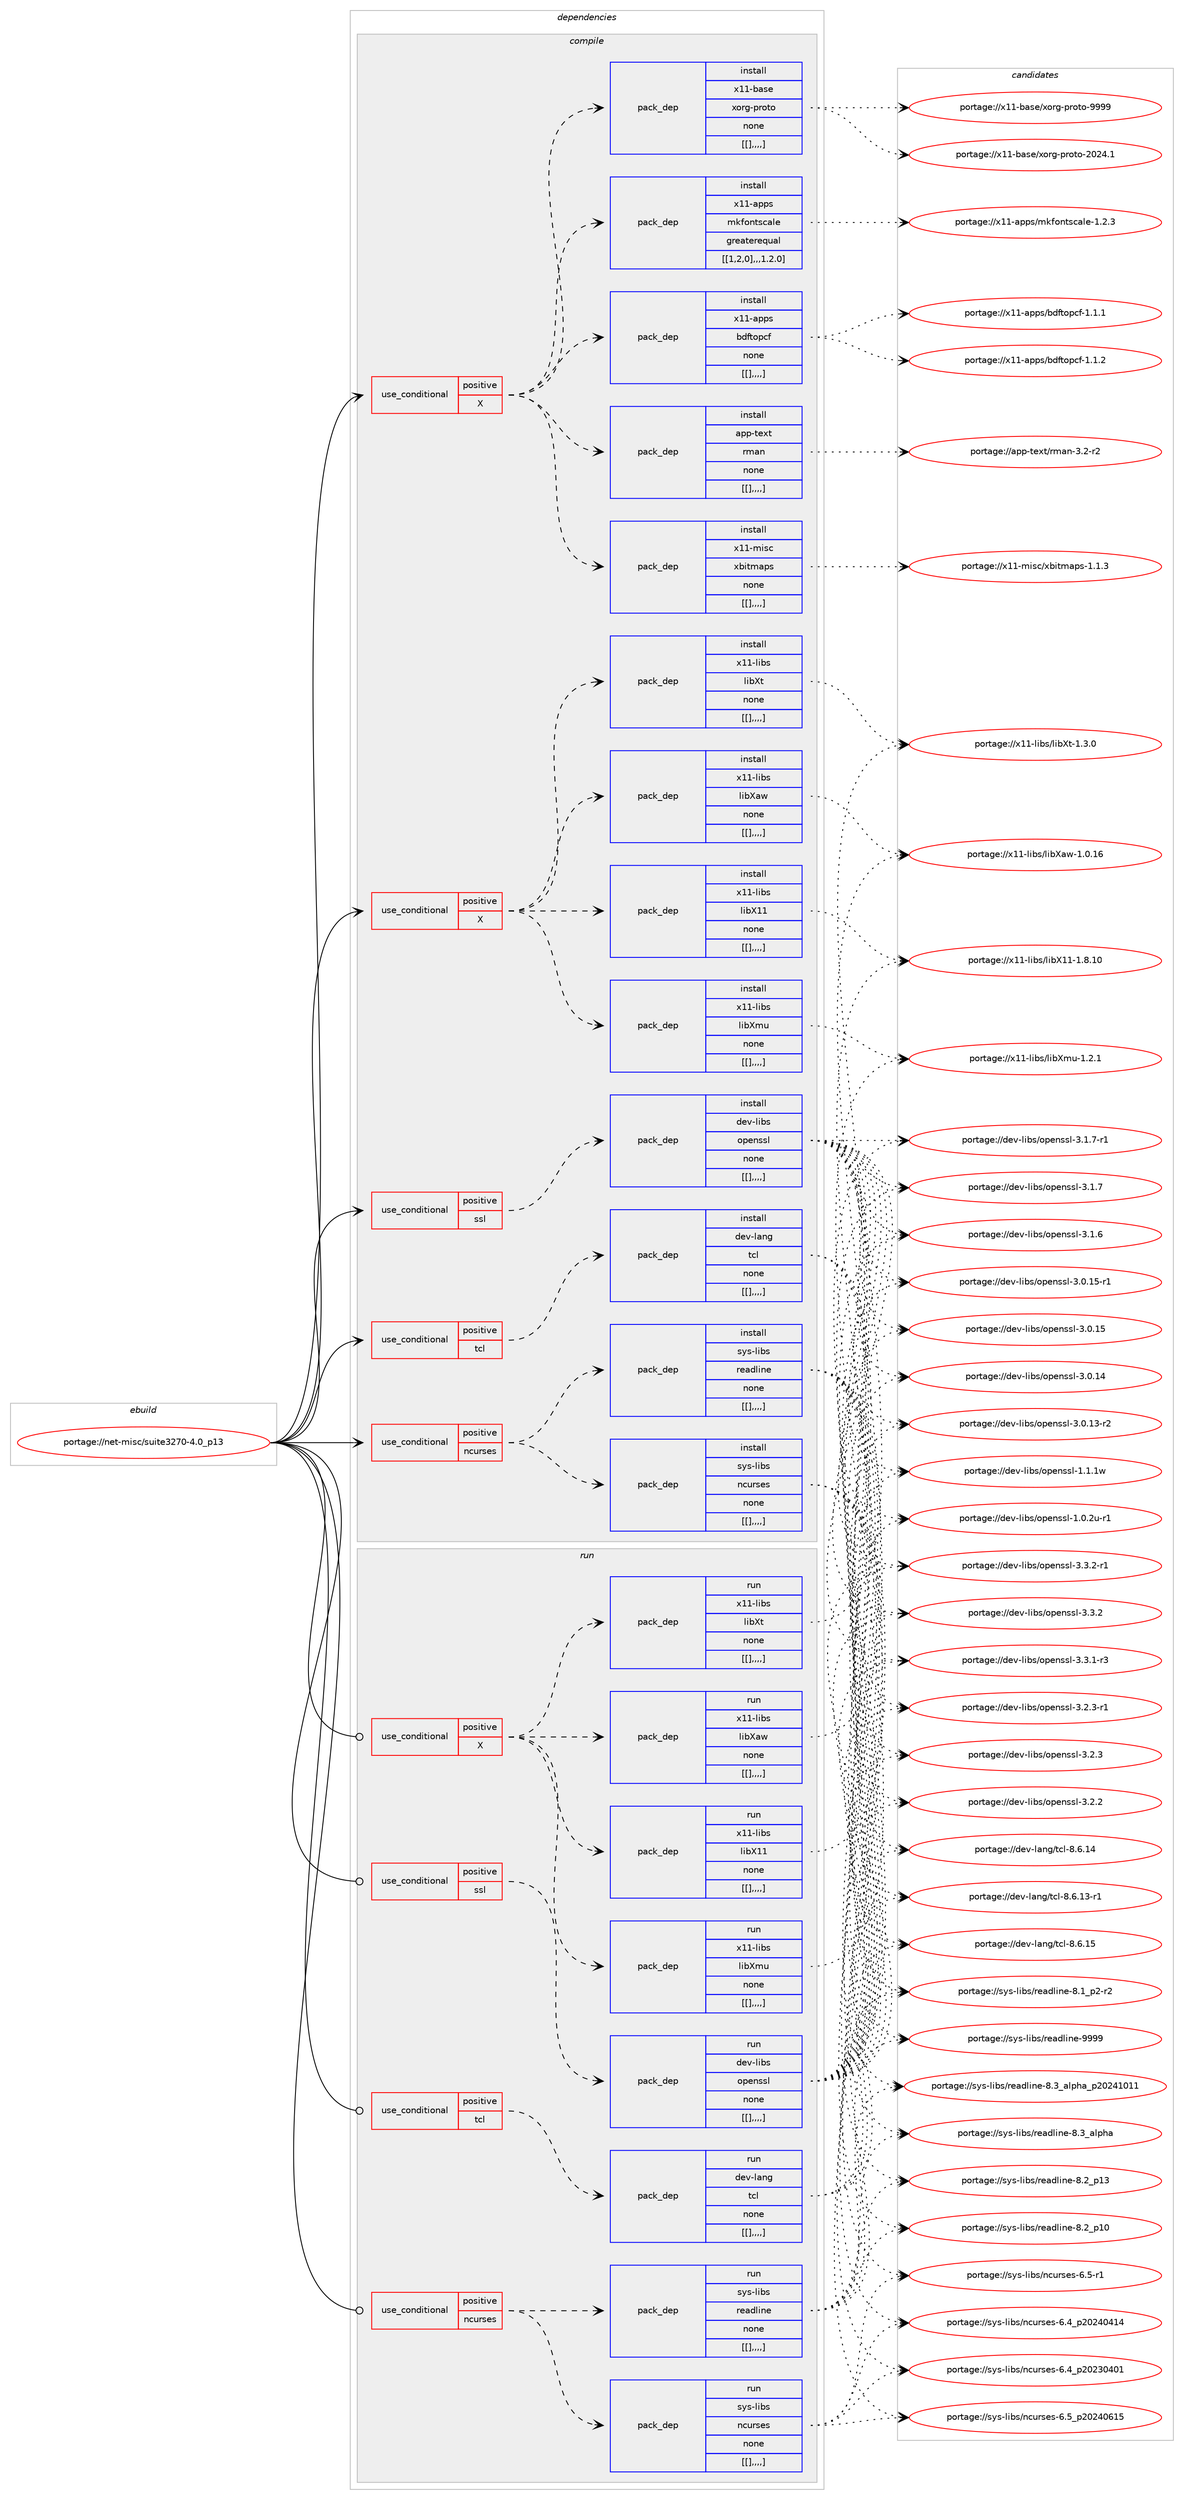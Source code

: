 digraph prolog {

# *************
# Graph options
# *************

newrank=true;
concentrate=true;
compound=true;
graph [rankdir=LR,fontname=Helvetica,fontsize=10,ranksep=1.5];#, ranksep=2.5, nodesep=0.2];
edge  [arrowhead=vee];
node  [fontname=Helvetica,fontsize=10];

# **********
# The ebuild
# **********

subgraph cluster_leftcol {
color=gray;
label=<<i>ebuild</i>>;
id [label="portage://net-misc/suite3270-4.0_p13", color=red, width=4, href="../net-misc/suite3270-4.0_p13.svg"];
}

# ****************
# The dependencies
# ****************

subgraph cluster_midcol {
color=gray;
label=<<i>dependencies</i>>;
subgraph cluster_compile {
fillcolor="#eeeeee";
style=filled;
label=<<i>compile</i>>;
subgraph cond90 {
dependency383 [label=<<TABLE BORDER="0" CELLBORDER="1" CELLSPACING="0" CELLPADDING="4"><TR><TD ROWSPAN="3" CELLPADDING="10">use_conditional</TD></TR><TR><TD>positive</TD></TR><TR><TD>X</TD></TR></TABLE>>, shape=none, color=red];
subgraph pack291 {
dependency385 [label=<<TABLE BORDER="0" CELLBORDER="1" CELLSPACING="0" CELLPADDING="4" WIDTH="220"><TR><TD ROWSPAN="6" CELLPADDING="30">pack_dep</TD></TR><TR><TD WIDTH="110">install</TD></TR><TR><TD>x11-base</TD></TR><TR><TD>xorg-proto</TD></TR><TR><TD>none</TD></TR><TR><TD>[[],,,,]</TD></TR></TABLE>>, shape=none, color=blue];
}
dependency383:e -> dependency385:w [weight=20,style="dashed",arrowhead="vee"];
subgraph pack292 {
dependency386 [label=<<TABLE BORDER="0" CELLBORDER="1" CELLSPACING="0" CELLPADDING="4" WIDTH="220"><TR><TD ROWSPAN="6" CELLPADDING="30">pack_dep</TD></TR><TR><TD WIDTH="110">install</TD></TR><TR><TD>x11-misc</TD></TR><TR><TD>xbitmaps</TD></TR><TR><TD>none</TD></TR><TR><TD>[[],,,,]</TD></TR></TABLE>>, shape=none, color=blue];
}
dependency383:e -> dependency386:w [weight=20,style="dashed",arrowhead="vee"];
subgraph pack295 {
dependency390 [label=<<TABLE BORDER="0" CELLBORDER="1" CELLSPACING="0" CELLPADDING="4" WIDTH="220"><TR><TD ROWSPAN="6" CELLPADDING="30">pack_dep</TD></TR><TR><TD WIDTH="110">install</TD></TR><TR><TD>app-text</TD></TR><TR><TD>rman</TD></TR><TR><TD>none</TD></TR><TR><TD>[[],,,,]</TD></TR></TABLE>>, shape=none, color=blue];
}
dependency383:e -> dependency390:w [weight=20,style="dashed",arrowhead="vee"];
subgraph pack299 {
dependency393 [label=<<TABLE BORDER="0" CELLBORDER="1" CELLSPACING="0" CELLPADDING="4" WIDTH="220"><TR><TD ROWSPAN="6" CELLPADDING="30">pack_dep</TD></TR><TR><TD WIDTH="110">install</TD></TR><TR><TD>x11-apps</TD></TR><TR><TD>mkfontscale</TD></TR><TR><TD>greaterequal</TD></TR><TR><TD>[[1,2,0],,,1.2.0]</TD></TR></TABLE>>, shape=none, color=blue];
}
dependency383:e -> dependency393:w [weight=20,style="dashed",arrowhead="vee"];
subgraph pack301 {
dependency395 [label=<<TABLE BORDER="0" CELLBORDER="1" CELLSPACING="0" CELLPADDING="4" WIDTH="220"><TR><TD ROWSPAN="6" CELLPADDING="30">pack_dep</TD></TR><TR><TD WIDTH="110">install</TD></TR><TR><TD>x11-apps</TD></TR><TR><TD>bdftopcf</TD></TR><TR><TD>none</TD></TR><TR><TD>[[],,,,]</TD></TR></TABLE>>, shape=none, color=blue];
}
dependency383:e -> dependency395:w [weight=20,style="dashed",arrowhead="vee"];
}
id:e -> dependency383:w [weight=20,style="solid",arrowhead="vee"];
subgraph cond91 {
dependency396 [label=<<TABLE BORDER="0" CELLBORDER="1" CELLSPACING="0" CELLPADDING="4"><TR><TD ROWSPAN="3" CELLPADDING="10">use_conditional</TD></TR><TR><TD>positive</TD></TR><TR><TD>X</TD></TR></TABLE>>, shape=none, color=red];
subgraph pack303 {
dependency398 [label=<<TABLE BORDER="0" CELLBORDER="1" CELLSPACING="0" CELLPADDING="4" WIDTH="220"><TR><TD ROWSPAN="6" CELLPADDING="30">pack_dep</TD></TR><TR><TD WIDTH="110">install</TD></TR><TR><TD>x11-libs</TD></TR><TR><TD>libX11</TD></TR><TR><TD>none</TD></TR><TR><TD>[[],,,,]</TD></TR></TABLE>>, shape=none, color=blue];
}
dependency396:e -> dependency398:w [weight=20,style="dashed",arrowhead="vee"];
subgraph pack304 {
dependency400 [label=<<TABLE BORDER="0" CELLBORDER="1" CELLSPACING="0" CELLPADDING="4" WIDTH="220"><TR><TD ROWSPAN="6" CELLPADDING="30">pack_dep</TD></TR><TR><TD WIDTH="110">install</TD></TR><TR><TD>x11-libs</TD></TR><TR><TD>libXaw</TD></TR><TR><TD>none</TD></TR><TR><TD>[[],,,,]</TD></TR></TABLE>>, shape=none, color=blue];
}
dependency396:e -> dependency400:w [weight=20,style="dashed",arrowhead="vee"];
subgraph pack308 {
dependency403 [label=<<TABLE BORDER="0" CELLBORDER="1" CELLSPACING="0" CELLPADDING="4" WIDTH="220"><TR><TD ROWSPAN="6" CELLPADDING="30">pack_dep</TD></TR><TR><TD WIDTH="110">install</TD></TR><TR><TD>x11-libs</TD></TR><TR><TD>libXmu</TD></TR><TR><TD>none</TD></TR><TR><TD>[[],,,,]</TD></TR></TABLE>>, shape=none, color=blue];
}
dependency396:e -> dependency403:w [weight=20,style="dashed",arrowhead="vee"];
subgraph pack310 {
dependency406 [label=<<TABLE BORDER="0" CELLBORDER="1" CELLSPACING="0" CELLPADDING="4" WIDTH="220"><TR><TD ROWSPAN="6" CELLPADDING="30">pack_dep</TD></TR><TR><TD WIDTH="110">install</TD></TR><TR><TD>x11-libs</TD></TR><TR><TD>libXt</TD></TR><TR><TD>none</TD></TR><TR><TD>[[],,,,]</TD></TR></TABLE>>, shape=none, color=blue];
}
dependency396:e -> dependency406:w [weight=20,style="dashed",arrowhead="vee"];
}
id:e -> dependency396:w [weight=20,style="solid",arrowhead="vee"];
subgraph cond93 {
dependency410 [label=<<TABLE BORDER="0" CELLBORDER="1" CELLSPACING="0" CELLPADDING="4"><TR><TD ROWSPAN="3" CELLPADDING="10">use_conditional</TD></TR><TR><TD>positive</TD></TR><TR><TD>ncurses</TD></TR></TABLE>>, shape=none, color=red];
subgraph pack316 {
dependency413 [label=<<TABLE BORDER="0" CELLBORDER="1" CELLSPACING="0" CELLPADDING="4" WIDTH="220"><TR><TD ROWSPAN="6" CELLPADDING="30">pack_dep</TD></TR><TR><TD WIDTH="110">install</TD></TR><TR><TD>sys-libs</TD></TR><TR><TD>ncurses</TD></TR><TR><TD>none</TD></TR><TR><TD>[[],,,,]</TD></TR></TABLE>>, shape=none, color=blue];
}
dependency410:e -> dependency413:w [weight=20,style="dashed",arrowhead="vee"];
subgraph pack319 {
dependency416 [label=<<TABLE BORDER="0" CELLBORDER="1" CELLSPACING="0" CELLPADDING="4" WIDTH="220"><TR><TD ROWSPAN="6" CELLPADDING="30">pack_dep</TD></TR><TR><TD WIDTH="110">install</TD></TR><TR><TD>sys-libs</TD></TR><TR><TD>readline</TD></TR><TR><TD>none</TD></TR><TR><TD>[[],,,,]</TD></TR></TABLE>>, shape=none, color=blue];
}
dependency410:e -> dependency416:w [weight=20,style="dashed",arrowhead="vee"];
}
id:e -> dependency410:w [weight=20,style="solid",arrowhead="vee"];
subgraph cond95 {
dependency421 [label=<<TABLE BORDER="0" CELLBORDER="1" CELLSPACING="0" CELLPADDING="4"><TR><TD ROWSPAN="3" CELLPADDING="10">use_conditional</TD></TR><TR><TD>positive</TD></TR><TR><TD>ssl</TD></TR></TABLE>>, shape=none, color=red];
subgraph pack324 {
dependency424 [label=<<TABLE BORDER="0" CELLBORDER="1" CELLSPACING="0" CELLPADDING="4" WIDTH="220"><TR><TD ROWSPAN="6" CELLPADDING="30">pack_dep</TD></TR><TR><TD WIDTH="110">install</TD></TR><TR><TD>dev-libs</TD></TR><TR><TD>openssl</TD></TR><TR><TD>none</TD></TR><TR><TD>[[],,,,]</TD></TR></TABLE>>, shape=none, color=blue];
}
dependency421:e -> dependency424:w [weight=20,style="dashed",arrowhead="vee"];
}
id:e -> dependency421:w [weight=20,style="solid",arrowhead="vee"];
subgraph cond96 {
dependency431 [label=<<TABLE BORDER="0" CELLBORDER="1" CELLSPACING="0" CELLPADDING="4"><TR><TD ROWSPAN="3" CELLPADDING="10">use_conditional</TD></TR><TR><TD>positive</TD></TR><TR><TD>tcl</TD></TR></TABLE>>, shape=none, color=red];
subgraph pack332 {
dependency433 [label=<<TABLE BORDER="0" CELLBORDER="1" CELLSPACING="0" CELLPADDING="4" WIDTH="220"><TR><TD ROWSPAN="6" CELLPADDING="30">pack_dep</TD></TR><TR><TD WIDTH="110">install</TD></TR><TR><TD>dev-lang</TD></TR><TR><TD>tcl</TD></TR><TR><TD>none</TD></TR><TR><TD>[[],,,,]</TD></TR></TABLE>>, shape=none, color=blue];
}
dependency431:e -> dependency433:w [weight=20,style="dashed",arrowhead="vee"];
}
id:e -> dependency431:w [weight=20,style="solid",arrowhead="vee"];
}
subgraph cluster_compileandrun {
fillcolor="#eeeeee";
style=filled;
label=<<i>compile and run</i>>;
}
subgraph cluster_run {
fillcolor="#eeeeee";
style=filled;
label=<<i>run</i>>;
subgraph cond97 {
dependency438 [label=<<TABLE BORDER="0" CELLBORDER="1" CELLSPACING="0" CELLPADDING="4"><TR><TD ROWSPAN="3" CELLPADDING="10">use_conditional</TD></TR><TR><TD>positive</TD></TR><TR><TD>X</TD></TR></TABLE>>, shape=none, color=red];
subgraph pack338 {
dependency440 [label=<<TABLE BORDER="0" CELLBORDER="1" CELLSPACING="0" CELLPADDING="4" WIDTH="220"><TR><TD ROWSPAN="6" CELLPADDING="30">pack_dep</TD></TR><TR><TD WIDTH="110">run</TD></TR><TR><TD>x11-libs</TD></TR><TR><TD>libX11</TD></TR><TR><TD>none</TD></TR><TR><TD>[[],,,,]</TD></TR></TABLE>>, shape=none, color=blue];
}
dependency438:e -> dependency440:w [weight=20,style="dashed",arrowhead="vee"];
subgraph pack342 {
dependency444 [label=<<TABLE BORDER="0" CELLBORDER="1" CELLSPACING="0" CELLPADDING="4" WIDTH="220"><TR><TD ROWSPAN="6" CELLPADDING="30">pack_dep</TD></TR><TR><TD WIDTH="110">run</TD></TR><TR><TD>x11-libs</TD></TR><TR><TD>libXaw</TD></TR><TR><TD>none</TD></TR><TR><TD>[[],,,,]</TD></TR></TABLE>>, shape=none, color=blue];
}
dependency438:e -> dependency444:w [weight=20,style="dashed",arrowhead="vee"];
subgraph pack345 {
dependency447 [label=<<TABLE BORDER="0" CELLBORDER="1" CELLSPACING="0" CELLPADDING="4" WIDTH="220"><TR><TD ROWSPAN="6" CELLPADDING="30">pack_dep</TD></TR><TR><TD WIDTH="110">run</TD></TR><TR><TD>x11-libs</TD></TR><TR><TD>libXmu</TD></TR><TR><TD>none</TD></TR><TR><TD>[[],,,,]</TD></TR></TABLE>>, shape=none, color=blue];
}
dependency438:e -> dependency447:w [weight=20,style="dashed",arrowhead="vee"];
subgraph pack350 {
dependency452 [label=<<TABLE BORDER="0" CELLBORDER="1" CELLSPACING="0" CELLPADDING="4" WIDTH="220"><TR><TD ROWSPAN="6" CELLPADDING="30">pack_dep</TD></TR><TR><TD WIDTH="110">run</TD></TR><TR><TD>x11-libs</TD></TR><TR><TD>libXt</TD></TR><TR><TD>none</TD></TR><TR><TD>[[],,,,]</TD></TR></TABLE>>, shape=none, color=blue];
}
dependency438:e -> dependency452:w [weight=20,style="dashed",arrowhead="vee"];
}
id:e -> dependency438:w [weight=20,style="solid",arrowhead="odot"];
subgraph cond98 {
dependency456 [label=<<TABLE BORDER="0" CELLBORDER="1" CELLSPACING="0" CELLPADDING="4"><TR><TD ROWSPAN="3" CELLPADDING="10">use_conditional</TD></TR><TR><TD>positive</TD></TR><TR><TD>ncurses</TD></TR></TABLE>>, shape=none, color=red];
subgraph pack355 {
dependency458 [label=<<TABLE BORDER="0" CELLBORDER="1" CELLSPACING="0" CELLPADDING="4" WIDTH="220"><TR><TD ROWSPAN="6" CELLPADDING="30">pack_dep</TD></TR><TR><TD WIDTH="110">run</TD></TR><TR><TD>sys-libs</TD></TR><TR><TD>ncurses</TD></TR><TR><TD>none</TD></TR><TR><TD>[[],,,,]</TD></TR></TABLE>>, shape=none, color=blue];
}
dependency456:e -> dependency458:w [weight=20,style="dashed",arrowhead="vee"];
subgraph pack356 {
dependency459 [label=<<TABLE BORDER="0" CELLBORDER="1" CELLSPACING="0" CELLPADDING="4" WIDTH="220"><TR><TD ROWSPAN="6" CELLPADDING="30">pack_dep</TD></TR><TR><TD WIDTH="110">run</TD></TR><TR><TD>sys-libs</TD></TR><TR><TD>readline</TD></TR><TR><TD>none</TD></TR><TR><TD>[[],,,,]</TD></TR></TABLE>>, shape=none, color=blue];
}
dependency456:e -> dependency459:w [weight=20,style="dashed",arrowhead="vee"];
}
id:e -> dependency456:w [weight=20,style="solid",arrowhead="odot"];
subgraph cond99 {
dependency462 [label=<<TABLE BORDER="0" CELLBORDER="1" CELLSPACING="0" CELLPADDING="4"><TR><TD ROWSPAN="3" CELLPADDING="10">use_conditional</TD></TR><TR><TD>positive</TD></TR><TR><TD>ssl</TD></TR></TABLE>>, shape=none, color=red];
subgraph pack361 {
dependency465 [label=<<TABLE BORDER="0" CELLBORDER="1" CELLSPACING="0" CELLPADDING="4" WIDTH="220"><TR><TD ROWSPAN="6" CELLPADDING="30">pack_dep</TD></TR><TR><TD WIDTH="110">run</TD></TR><TR><TD>dev-libs</TD></TR><TR><TD>openssl</TD></TR><TR><TD>none</TD></TR><TR><TD>[[],,,,]</TD></TR></TABLE>>, shape=none, color=blue];
}
dependency462:e -> dependency465:w [weight=20,style="dashed",arrowhead="vee"];
}
id:e -> dependency462:w [weight=20,style="solid",arrowhead="odot"];
subgraph cond100 {
dependency468 [label=<<TABLE BORDER="0" CELLBORDER="1" CELLSPACING="0" CELLPADDING="4"><TR><TD ROWSPAN="3" CELLPADDING="10">use_conditional</TD></TR><TR><TD>positive</TD></TR><TR><TD>tcl</TD></TR></TABLE>>, shape=none, color=red];
subgraph pack366 {
dependency470 [label=<<TABLE BORDER="0" CELLBORDER="1" CELLSPACING="0" CELLPADDING="4" WIDTH="220"><TR><TD ROWSPAN="6" CELLPADDING="30">pack_dep</TD></TR><TR><TD WIDTH="110">run</TD></TR><TR><TD>dev-lang</TD></TR><TR><TD>tcl</TD></TR><TR><TD>none</TD></TR><TR><TD>[[],,,,]</TD></TR></TABLE>>, shape=none, color=blue];
}
dependency468:e -> dependency470:w [weight=20,style="dashed",arrowhead="vee"];
}
id:e -> dependency468:w [weight=20,style="solid",arrowhead="odot"];
}
}

# **************
# The candidates
# **************

subgraph cluster_choices {
rank=same;
color=gray;
label=<<i>candidates</i>>;

subgraph choice322 {
color=black;
nodesep=1;
choice120494945989711510147120111114103451121141111161114557575757 [label="portage://x11-base/xorg-proto-9999", color=red, width=4,href="../x11-base/xorg-proto-9999.svg"];
choice1204949459897115101471201111141034511211411111611145504850524649 [label="portage://x11-base/xorg-proto-2024.1", color=red, width=4,href="../x11-base/xorg-proto-2024.1.svg"];
dependency385:e -> choice120494945989711510147120111114103451121141111161114557575757:w [style=dotted,weight="100"];
dependency385:e -> choice1204949459897115101471201111141034511211411111611145504850524649:w [style=dotted,weight="100"];
}
subgraph choice326 {
color=black;
nodesep=1;
choice12049494510910511599471209810511610997112115454946494651 [label="portage://x11-misc/xbitmaps-1.1.3", color=red, width=4,href="../x11-misc/xbitmaps-1.1.3.svg"];
dependency386:e -> choice12049494510910511599471209810511610997112115454946494651:w [style=dotted,weight="100"];
}
subgraph choice329 {
color=black;
nodesep=1;
choice97112112451161011201164711410997110455146504511450 [label="portage://app-text/rman-3.2-r2", color=red, width=4,href="../app-text/rman-3.2-r2.svg"];
dependency390:e -> choice97112112451161011201164711410997110455146504511450:w [style=dotted,weight="100"];
}
subgraph choice332 {
color=black;
nodesep=1;
choice12049494597112112115471091071021111101161159997108101454946504651 [label="portage://x11-apps/mkfontscale-1.2.3", color=red, width=4,href="../x11-apps/mkfontscale-1.2.3.svg"];
dependency393:e -> choice12049494597112112115471091071021111101161159997108101454946504651:w [style=dotted,weight="100"];
}
subgraph choice333 {
color=black;
nodesep=1;
choice12049494597112112115479810010211611111299102454946494650 [label="portage://x11-apps/bdftopcf-1.1.2", color=red, width=4,href="../x11-apps/bdftopcf-1.1.2.svg"];
choice12049494597112112115479810010211611111299102454946494649 [label="portage://x11-apps/bdftopcf-1.1.1", color=red, width=4,href="../x11-apps/bdftopcf-1.1.1.svg"];
dependency395:e -> choice12049494597112112115479810010211611111299102454946494650:w [style=dotted,weight="100"];
dependency395:e -> choice12049494597112112115479810010211611111299102454946494649:w [style=dotted,weight="100"];
}
subgraph choice336 {
color=black;
nodesep=1;
choice12049494510810598115471081059888494945494656464948 [label="portage://x11-libs/libX11-1.8.10", color=red, width=4,href="../x11-libs/libX11-1.8.10.svg"];
dependency398:e -> choice12049494510810598115471081059888494945494656464948:w [style=dotted,weight="100"];
}
subgraph choice342 {
color=black;
nodesep=1;
choice120494945108105981154710810598889711945494648464954 [label="portage://x11-libs/libXaw-1.0.16", color=red, width=4,href="../x11-libs/libXaw-1.0.16.svg"];
dependency400:e -> choice120494945108105981154710810598889711945494648464954:w [style=dotted,weight="100"];
}
subgraph choice344 {
color=black;
nodesep=1;
choice12049494510810598115471081059888109117454946504649 [label="portage://x11-libs/libXmu-1.2.1", color=red, width=4,href="../x11-libs/libXmu-1.2.1.svg"];
dependency403:e -> choice12049494510810598115471081059888109117454946504649:w [style=dotted,weight="100"];
}
subgraph choice347 {
color=black;
nodesep=1;
choice12049494510810598115471081059888116454946514648 [label="portage://x11-libs/libXt-1.3.0", color=red, width=4,href="../x11-libs/libXt-1.3.0.svg"];
dependency406:e -> choice12049494510810598115471081059888116454946514648:w [style=dotted,weight="100"];
}
subgraph choice350 {
color=black;
nodesep=1;
choice1151211154510810598115471109911711411510111545544653951125048505248544953 [label="portage://sys-libs/ncurses-6.5_p20240615", color=red, width=4,href="../sys-libs/ncurses-6.5_p20240615.svg"];
choice11512111545108105981154711099117114115101115455446534511449 [label="portage://sys-libs/ncurses-6.5-r1", color=red, width=4,href="../sys-libs/ncurses-6.5-r1.svg"];
choice1151211154510810598115471109911711411510111545544652951125048505248524952 [label="portage://sys-libs/ncurses-6.4_p20240414", color=red, width=4,href="../sys-libs/ncurses-6.4_p20240414.svg"];
choice1151211154510810598115471109911711411510111545544652951125048505148524849 [label="portage://sys-libs/ncurses-6.4_p20230401", color=red, width=4,href="../sys-libs/ncurses-6.4_p20230401.svg"];
dependency413:e -> choice1151211154510810598115471109911711411510111545544653951125048505248544953:w [style=dotted,weight="100"];
dependency413:e -> choice11512111545108105981154711099117114115101115455446534511449:w [style=dotted,weight="100"];
dependency413:e -> choice1151211154510810598115471109911711411510111545544652951125048505248524952:w [style=dotted,weight="100"];
dependency413:e -> choice1151211154510810598115471109911711411510111545544652951125048505148524849:w [style=dotted,weight="100"];
}
subgraph choice353 {
color=black;
nodesep=1;
choice115121115451081059811547114101971001081051101014557575757 [label="portage://sys-libs/readline-9999", color=red, width=4,href="../sys-libs/readline-9999.svg"];
choice1151211154510810598115471141019710010810511010145564651959710811210497951125048505249484949 [label="portage://sys-libs/readline-8.3_alpha_p20241011", color=red, width=4,href="../sys-libs/readline-8.3_alpha_p20241011.svg"];
choice1151211154510810598115471141019710010810511010145564651959710811210497 [label="portage://sys-libs/readline-8.3_alpha", color=red, width=4,href="../sys-libs/readline-8.3_alpha.svg"];
choice1151211154510810598115471141019710010810511010145564650951124951 [label="portage://sys-libs/readline-8.2_p13", color=red, width=4,href="../sys-libs/readline-8.2_p13.svg"];
choice1151211154510810598115471141019710010810511010145564650951124948 [label="portage://sys-libs/readline-8.2_p10", color=red, width=4,href="../sys-libs/readline-8.2_p10.svg"];
choice115121115451081059811547114101971001081051101014556464995112504511450 [label="portage://sys-libs/readline-8.1_p2-r2", color=red, width=4,href="../sys-libs/readline-8.1_p2-r2.svg"];
dependency416:e -> choice115121115451081059811547114101971001081051101014557575757:w [style=dotted,weight="100"];
dependency416:e -> choice1151211154510810598115471141019710010810511010145564651959710811210497951125048505249484949:w [style=dotted,weight="100"];
dependency416:e -> choice1151211154510810598115471141019710010810511010145564651959710811210497:w [style=dotted,weight="100"];
dependency416:e -> choice1151211154510810598115471141019710010810511010145564650951124951:w [style=dotted,weight="100"];
dependency416:e -> choice1151211154510810598115471141019710010810511010145564650951124948:w [style=dotted,weight="100"];
dependency416:e -> choice115121115451081059811547114101971001081051101014556464995112504511450:w [style=dotted,weight="100"];
}
subgraph choice359 {
color=black;
nodesep=1;
choice1001011184510810598115471111121011101151151084551465146504511449 [label="portage://dev-libs/openssl-3.3.2-r1", color=red, width=4,href="../dev-libs/openssl-3.3.2-r1.svg"];
choice100101118451081059811547111112101110115115108455146514650 [label="portage://dev-libs/openssl-3.3.2", color=red, width=4,href="../dev-libs/openssl-3.3.2.svg"];
choice1001011184510810598115471111121011101151151084551465146494511451 [label="portage://dev-libs/openssl-3.3.1-r3", color=red, width=4,href="../dev-libs/openssl-3.3.1-r3.svg"];
choice1001011184510810598115471111121011101151151084551465046514511449 [label="portage://dev-libs/openssl-3.2.3-r1", color=red, width=4,href="../dev-libs/openssl-3.2.3-r1.svg"];
choice100101118451081059811547111112101110115115108455146504651 [label="portage://dev-libs/openssl-3.2.3", color=red, width=4,href="../dev-libs/openssl-3.2.3.svg"];
choice100101118451081059811547111112101110115115108455146504650 [label="portage://dev-libs/openssl-3.2.2", color=red, width=4,href="../dev-libs/openssl-3.2.2.svg"];
choice1001011184510810598115471111121011101151151084551464946554511449 [label="portage://dev-libs/openssl-3.1.7-r1", color=red, width=4,href="../dev-libs/openssl-3.1.7-r1.svg"];
choice100101118451081059811547111112101110115115108455146494655 [label="portage://dev-libs/openssl-3.1.7", color=red, width=4,href="../dev-libs/openssl-3.1.7.svg"];
choice100101118451081059811547111112101110115115108455146494654 [label="portage://dev-libs/openssl-3.1.6", color=red, width=4,href="../dev-libs/openssl-3.1.6.svg"];
choice100101118451081059811547111112101110115115108455146484649534511449 [label="portage://dev-libs/openssl-3.0.15-r1", color=red, width=4,href="../dev-libs/openssl-3.0.15-r1.svg"];
choice10010111845108105981154711111210111011511510845514648464953 [label="portage://dev-libs/openssl-3.0.15", color=red, width=4,href="../dev-libs/openssl-3.0.15.svg"];
choice10010111845108105981154711111210111011511510845514648464952 [label="portage://dev-libs/openssl-3.0.14", color=red, width=4,href="../dev-libs/openssl-3.0.14.svg"];
choice100101118451081059811547111112101110115115108455146484649514511450 [label="portage://dev-libs/openssl-3.0.13-r2", color=red, width=4,href="../dev-libs/openssl-3.0.13-r2.svg"];
choice100101118451081059811547111112101110115115108454946494649119 [label="portage://dev-libs/openssl-1.1.1w", color=red, width=4,href="../dev-libs/openssl-1.1.1w.svg"];
choice1001011184510810598115471111121011101151151084549464846501174511449 [label="portage://dev-libs/openssl-1.0.2u-r1", color=red, width=4,href="../dev-libs/openssl-1.0.2u-r1.svg"];
dependency424:e -> choice1001011184510810598115471111121011101151151084551465146504511449:w [style=dotted,weight="100"];
dependency424:e -> choice100101118451081059811547111112101110115115108455146514650:w [style=dotted,weight="100"];
dependency424:e -> choice1001011184510810598115471111121011101151151084551465146494511451:w [style=dotted,weight="100"];
dependency424:e -> choice1001011184510810598115471111121011101151151084551465046514511449:w [style=dotted,weight="100"];
dependency424:e -> choice100101118451081059811547111112101110115115108455146504651:w [style=dotted,weight="100"];
dependency424:e -> choice100101118451081059811547111112101110115115108455146504650:w [style=dotted,weight="100"];
dependency424:e -> choice1001011184510810598115471111121011101151151084551464946554511449:w [style=dotted,weight="100"];
dependency424:e -> choice100101118451081059811547111112101110115115108455146494655:w [style=dotted,weight="100"];
dependency424:e -> choice100101118451081059811547111112101110115115108455146494654:w [style=dotted,weight="100"];
dependency424:e -> choice100101118451081059811547111112101110115115108455146484649534511449:w [style=dotted,weight="100"];
dependency424:e -> choice10010111845108105981154711111210111011511510845514648464953:w [style=dotted,weight="100"];
dependency424:e -> choice10010111845108105981154711111210111011511510845514648464952:w [style=dotted,weight="100"];
dependency424:e -> choice100101118451081059811547111112101110115115108455146484649514511450:w [style=dotted,weight="100"];
dependency424:e -> choice100101118451081059811547111112101110115115108454946494649119:w [style=dotted,weight="100"];
dependency424:e -> choice1001011184510810598115471111121011101151151084549464846501174511449:w [style=dotted,weight="100"];
}
subgraph choice369 {
color=black;
nodesep=1;
choice1001011184510897110103471169910845564654464953 [label="portage://dev-lang/tcl-8.6.15", color=red, width=4,href="../dev-lang/tcl-8.6.15.svg"];
choice1001011184510897110103471169910845564654464952 [label="portage://dev-lang/tcl-8.6.14", color=red, width=4,href="../dev-lang/tcl-8.6.14.svg"];
choice10010111845108971101034711699108455646544649514511449 [label="portage://dev-lang/tcl-8.6.13-r1", color=red, width=4,href="../dev-lang/tcl-8.6.13-r1.svg"];
dependency433:e -> choice1001011184510897110103471169910845564654464953:w [style=dotted,weight="100"];
dependency433:e -> choice1001011184510897110103471169910845564654464952:w [style=dotted,weight="100"];
dependency433:e -> choice10010111845108971101034711699108455646544649514511449:w [style=dotted,weight="100"];
}
subgraph choice377 {
color=black;
nodesep=1;
choice12049494510810598115471081059888494945494656464948 [label="portage://x11-libs/libX11-1.8.10", color=red, width=4,href="../x11-libs/libX11-1.8.10.svg"];
dependency440:e -> choice12049494510810598115471081059888494945494656464948:w [style=dotted,weight="100"];
}
subgraph choice382 {
color=black;
nodesep=1;
choice120494945108105981154710810598889711945494648464954 [label="portage://x11-libs/libXaw-1.0.16", color=red, width=4,href="../x11-libs/libXaw-1.0.16.svg"];
dependency444:e -> choice120494945108105981154710810598889711945494648464954:w [style=dotted,weight="100"];
}
subgraph choice384 {
color=black;
nodesep=1;
choice12049494510810598115471081059888109117454946504649 [label="portage://x11-libs/libXmu-1.2.1", color=red, width=4,href="../x11-libs/libXmu-1.2.1.svg"];
dependency447:e -> choice12049494510810598115471081059888109117454946504649:w [style=dotted,weight="100"];
}
subgraph choice386 {
color=black;
nodesep=1;
choice12049494510810598115471081059888116454946514648 [label="portage://x11-libs/libXt-1.3.0", color=red, width=4,href="../x11-libs/libXt-1.3.0.svg"];
dependency452:e -> choice12049494510810598115471081059888116454946514648:w [style=dotted,weight="100"];
}
subgraph choice388 {
color=black;
nodesep=1;
choice1151211154510810598115471109911711411510111545544653951125048505248544953 [label="portage://sys-libs/ncurses-6.5_p20240615", color=red, width=4,href="../sys-libs/ncurses-6.5_p20240615.svg"];
choice11512111545108105981154711099117114115101115455446534511449 [label="portage://sys-libs/ncurses-6.5-r1", color=red, width=4,href="../sys-libs/ncurses-6.5-r1.svg"];
choice1151211154510810598115471109911711411510111545544652951125048505248524952 [label="portage://sys-libs/ncurses-6.4_p20240414", color=red, width=4,href="../sys-libs/ncurses-6.4_p20240414.svg"];
choice1151211154510810598115471109911711411510111545544652951125048505148524849 [label="portage://sys-libs/ncurses-6.4_p20230401", color=red, width=4,href="../sys-libs/ncurses-6.4_p20230401.svg"];
dependency458:e -> choice1151211154510810598115471109911711411510111545544653951125048505248544953:w [style=dotted,weight="100"];
dependency458:e -> choice11512111545108105981154711099117114115101115455446534511449:w [style=dotted,weight="100"];
dependency458:e -> choice1151211154510810598115471109911711411510111545544652951125048505248524952:w [style=dotted,weight="100"];
dependency458:e -> choice1151211154510810598115471109911711411510111545544652951125048505148524849:w [style=dotted,weight="100"];
}
subgraph choice391 {
color=black;
nodesep=1;
choice115121115451081059811547114101971001081051101014557575757 [label="portage://sys-libs/readline-9999", color=red, width=4,href="../sys-libs/readline-9999.svg"];
choice1151211154510810598115471141019710010810511010145564651959710811210497951125048505249484949 [label="portage://sys-libs/readline-8.3_alpha_p20241011", color=red, width=4,href="../sys-libs/readline-8.3_alpha_p20241011.svg"];
choice1151211154510810598115471141019710010810511010145564651959710811210497 [label="portage://sys-libs/readline-8.3_alpha", color=red, width=4,href="../sys-libs/readline-8.3_alpha.svg"];
choice1151211154510810598115471141019710010810511010145564650951124951 [label="portage://sys-libs/readline-8.2_p13", color=red, width=4,href="../sys-libs/readline-8.2_p13.svg"];
choice1151211154510810598115471141019710010810511010145564650951124948 [label="portage://sys-libs/readline-8.2_p10", color=red, width=4,href="../sys-libs/readline-8.2_p10.svg"];
choice115121115451081059811547114101971001081051101014556464995112504511450 [label="portage://sys-libs/readline-8.1_p2-r2", color=red, width=4,href="../sys-libs/readline-8.1_p2-r2.svg"];
dependency459:e -> choice115121115451081059811547114101971001081051101014557575757:w [style=dotted,weight="100"];
dependency459:e -> choice1151211154510810598115471141019710010810511010145564651959710811210497951125048505249484949:w [style=dotted,weight="100"];
dependency459:e -> choice1151211154510810598115471141019710010810511010145564651959710811210497:w [style=dotted,weight="100"];
dependency459:e -> choice1151211154510810598115471141019710010810511010145564650951124951:w [style=dotted,weight="100"];
dependency459:e -> choice1151211154510810598115471141019710010810511010145564650951124948:w [style=dotted,weight="100"];
dependency459:e -> choice115121115451081059811547114101971001081051101014556464995112504511450:w [style=dotted,weight="100"];
}
subgraph choice396 {
color=black;
nodesep=1;
choice1001011184510810598115471111121011101151151084551465146504511449 [label="portage://dev-libs/openssl-3.3.2-r1", color=red, width=4,href="../dev-libs/openssl-3.3.2-r1.svg"];
choice100101118451081059811547111112101110115115108455146514650 [label="portage://dev-libs/openssl-3.3.2", color=red, width=4,href="../dev-libs/openssl-3.3.2.svg"];
choice1001011184510810598115471111121011101151151084551465146494511451 [label="portage://dev-libs/openssl-3.3.1-r3", color=red, width=4,href="../dev-libs/openssl-3.3.1-r3.svg"];
choice1001011184510810598115471111121011101151151084551465046514511449 [label="portage://dev-libs/openssl-3.2.3-r1", color=red, width=4,href="../dev-libs/openssl-3.2.3-r1.svg"];
choice100101118451081059811547111112101110115115108455146504651 [label="portage://dev-libs/openssl-3.2.3", color=red, width=4,href="../dev-libs/openssl-3.2.3.svg"];
choice100101118451081059811547111112101110115115108455146504650 [label="portage://dev-libs/openssl-3.2.2", color=red, width=4,href="../dev-libs/openssl-3.2.2.svg"];
choice1001011184510810598115471111121011101151151084551464946554511449 [label="portage://dev-libs/openssl-3.1.7-r1", color=red, width=4,href="../dev-libs/openssl-3.1.7-r1.svg"];
choice100101118451081059811547111112101110115115108455146494655 [label="portage://dev-libs/openssl-3.1.7", color=red, width=4,href="../dev-libs/openssl-3.1.7.svg"];
choice100101118451081059811547111112101110115115108455146494654 [label="portage://dev-libs/openssl-3.1.6", color=red, width=4,href="../dev-libs/openssl-3.1.6.svg"];
choice100101118451081059811547111112101110115115108455146484649534511449 [label="portage://dev-libs/openssl-3.0.15-r1", color=red, width=4,href="../dev-libs/openssl-3.0.15-r1.svg"];
choice10010111845108105981154711111210111011511510845514648464953 [label="portage://dev-libs/openssl-3.0.15", color=red, width=4,href="../dev-libs/openssl-3.0.15.svg"];
choice10010111845108105981154711111210111011511510845514648464952 [label="portage://dev-libs/openssl-3.0.14", color=red, width=4,href="../dev-libs/openssl-3.0.14.svg"];
choice100101118451081059811547111112101110115115108455146484649514511450 [label="portage://dev-libs/openssl-3.0.13-r2", color=red, width=4,href="../dev-libs/openssl-3.0.13-r2.svg"];
choice100101118451081059811547111112101110115115108454946494649119 [label="portage://dev-libs/openssl-1.1.1w", color=red, width=4,href="../dev-libs/openssl-1.1.1w.svg"];
choice1001011184510810598115471111121011101151151084549464846501174511449 [label="portage://dev-libs/openssl-1.0.2u-r1", color=red, width=4,href="../dev-libs/openssl-1.0.2u-r1.svg"];
dependency465:e -> choice1001011184510810598115471111121011101151151084551465146504511449:w [style=dotted,weight="100"];
dependency465:e -> choice100101118451081059811547111112101110115115108455146514650:w [style=dotted,weight="100"];
dependency465:e -> choice1001011184510810598115471111121011101151151084551465146494511451:w [style=dotted,weight="100"];
dependency465:e -> choice1001011184510810598115471111121011101151151084551465046514511449:w [style=dotted,weight="100"];
dependency465:e -> choice100101118451081059811547111112101110115115108455146504651:w [style=dotted,weight="100"];
dependency465:e -> choice100101118451081059811547111112101110115115108455146504650:w [style=dotted,weight="100"];
dependency465:e -> choice1001011184510810598115471111121011101151151084551464946554511449:w [style=dotted,weight="100"];
dependency465:e -> choice100101118451081059811547111112101110115115108455146494655:w [style=dotted,weight="100"];
dependency465:e -> choice100101118451081059811547111112101110115115108455146494654:w [style=dotted,weight="100"];
dependency465:e -> choice100101118451081059811547111112101110115115108455146484649534511449:w [style=dotted,weight="100"];
dependency465:e -> choice10010111845108105981154711111210111011511510845514648464953:w [style=dotted,weight="100"];
dependency465:e -> choice10010111845108105981154711111210111011511510845514648464952:w [style=dotted,weight="100"];
dependency465:e -> choice100101118451081059811547111112101110115115108455146484649514511450:w [style=dotted,weight="100"];
dependency465:e -> choice100101118451081059811547111112101110115115108454946494649119:w [style=dotted,weight="100"];
dependency465:e -> choice1001011184510810598115471111121011101151151084549464846501174511449:w [style=dotted,weight="100"];
}
subgraph choice405 {
color=black;
nodesep=1;
choice1001011184510897110103471169910845564654464953 [label="portage://dev-lang/tcl-8.6.15", color=red, width=4,href="../dev-lang/tcl-8.6.15.svg"];
choice1001011184510897110103471169910845564654464952 [label="portage://dev-lang/tcl-8.6.14", color=red, width=4,href="../dev-lang/tcl-8.6.14.svg"];
choice10010111845108971101034711699108455646544649514511449 [label="portage://dev-lang/tcl-8.6.13-r1", color=red, width=4,href="../dev-lang/tcl-8.6.13-r1.svg"];
dependency470:e -> choice1001011184510897110103471169910845564654464953:w [style=dotted,weight="100"];
dependency470:e -> choice1001011184510897110103471169910845564654464952:w [style=dotted,weight="100"];
dependency470:e -> choice10010111845108971101034711699108455646544649514511449:w [style=dotted,weight="100"];
}
}

}
